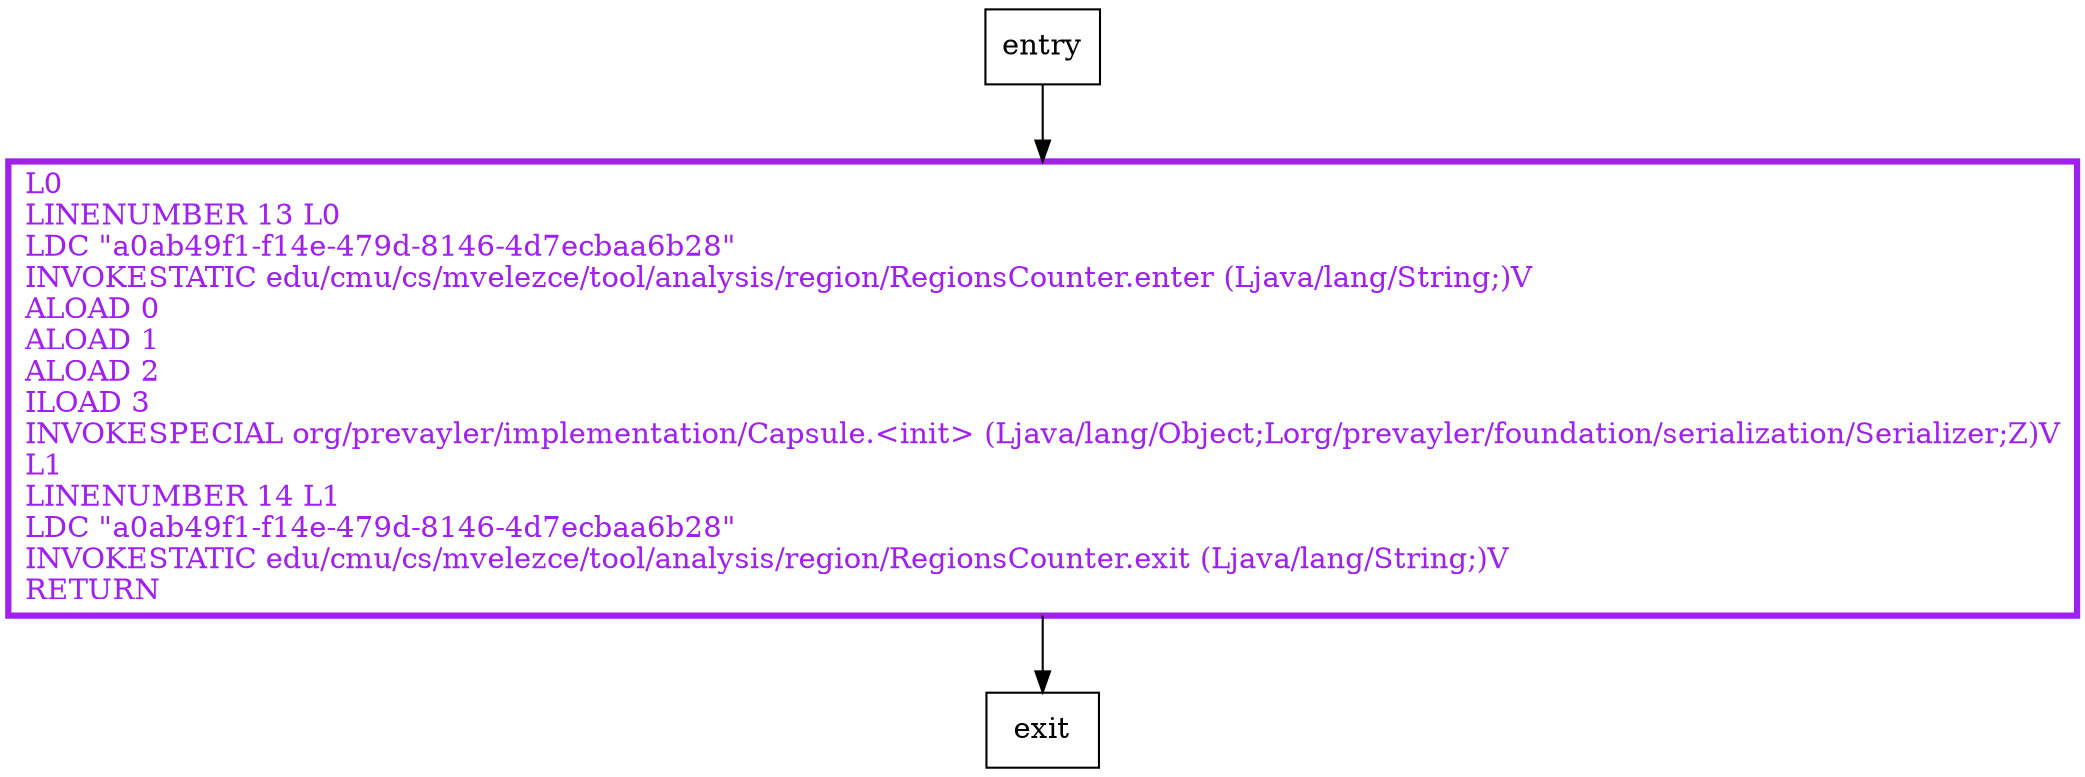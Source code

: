 digraph <init> {
node [shape=record];
551122271 [label="L0\lLINENUMBER 13 L0\lLDC \"a0ab49f1-f14e-479d-8146-4d7ecbaa6b28\"\lINVOKESTATIC edu/cmu/cs/mvelezce/tool/analysis/region/RegionsCounter.enter (Ljava/lang/String;)V\lALOAD 0\lALOAD 1\lALOAD 2\lILOAD 3\lINVOKESPECIAL org/prevayler/implementation/Capsule.\<init\> (Ljava/lang/Object;Lorg/prevayler/foundation/serialization/Serializer;Z)V\lL1\lLINENUMBER 14 L1\lLDC \"a0ab49f1-f14e-479d-8146-4d7ecbaa6b28\"\lINVOKESTATIC edu/cmu/cs/mvelezce/tool/analysis/region/RegionsCounter.exit (Ljava/lang/String;)V\lRETURN\l"];
entry;
exit;
entry -> 551122271;
551122271 -> exit;
551122271[fontcolor="purple", penwidth=3, color="purple"];
}
